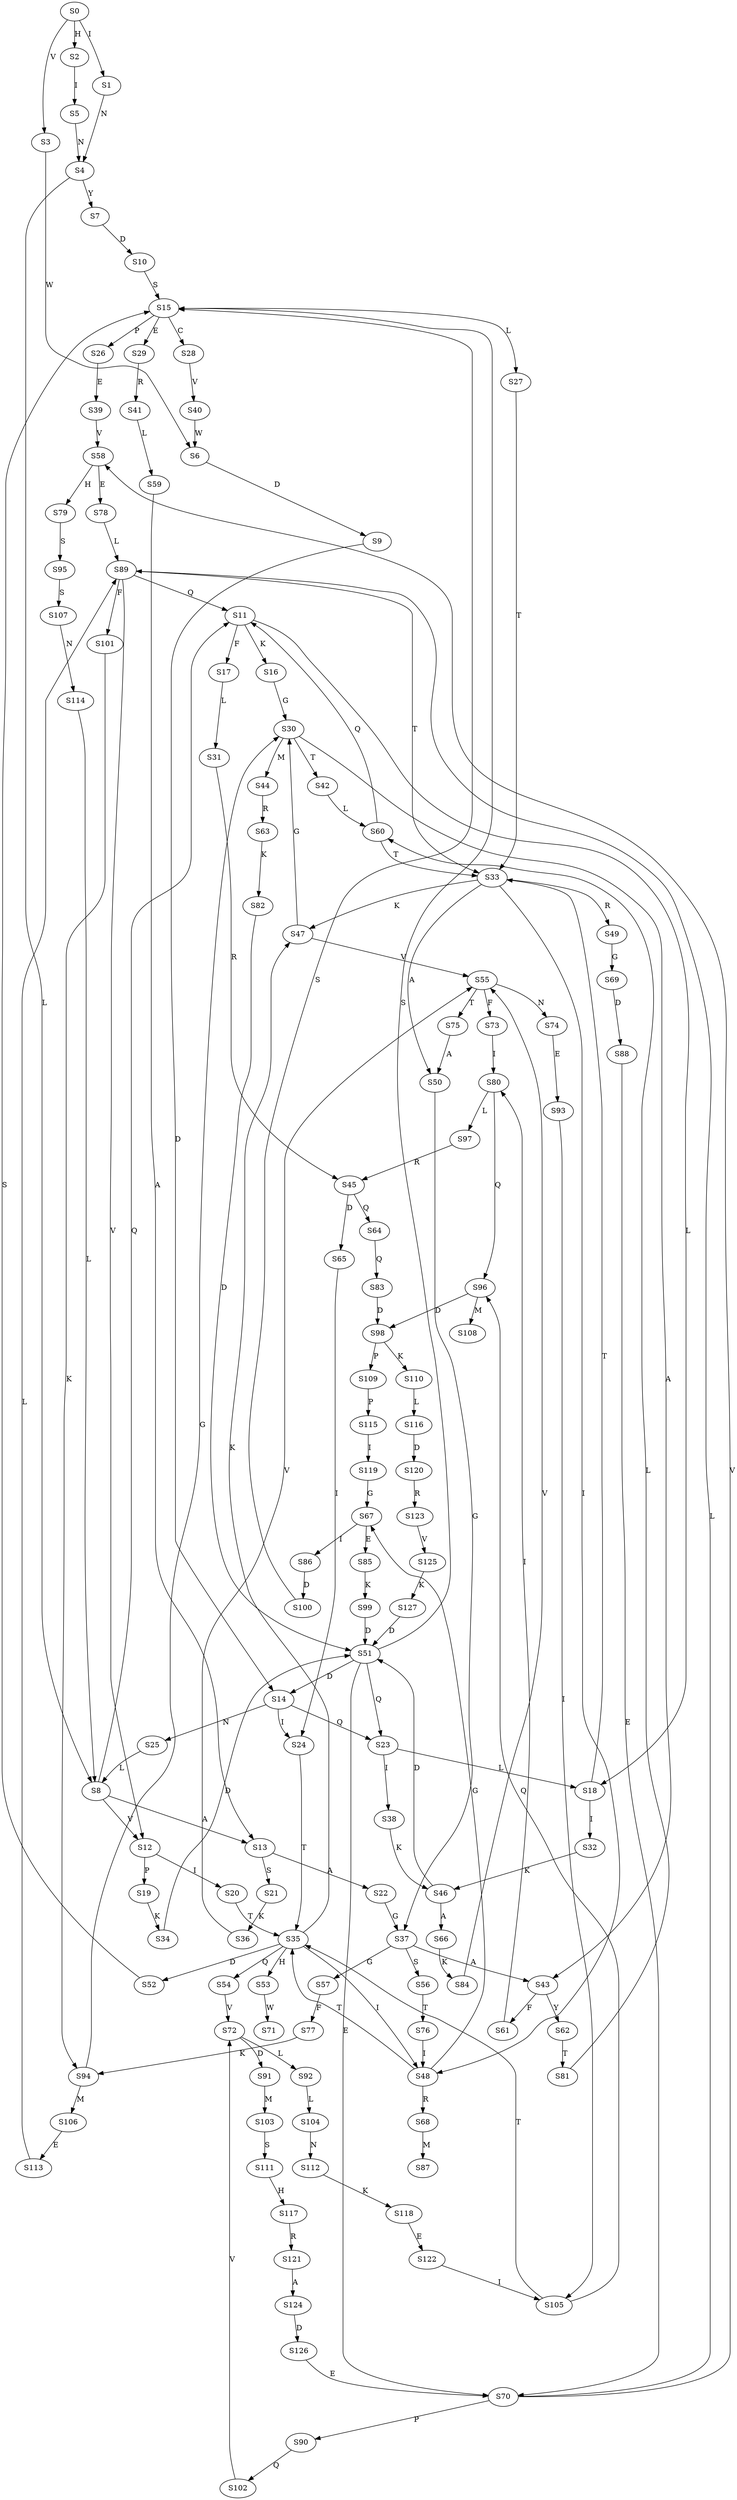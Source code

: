 strict digraph  {
	S0 -> S1 [ label = I ];
	S0 -> S2 [ label = H ];
	S0 -> S3 [ label = V ];
	S1 -> S4 [ label = N ];
	S2 -> S5 [ label = I ];
	S3 -> S6 [ label = W ];
	S4 -> S7 [ label = Y ];
	S4 -> S8 [ label = L ];
	S5 -> S4 [ label = N ];
	S6 -> S9 [ label = D ];
	S7 -> S10 [ label = D ];
	S8 -> S11 [ label = Q ];
	S8 -> S12 [ label = V ];
	S8 -> S13 [ label = A ];
	S9 -> S14 [ label = D ];
	S10 -> S15 [ label = S ];
	S11 -> S16 [ label = K ];
	S11 -> S17 [ label = F ];
	S11 -> S18 [ label = L ];
	S12 -> S19 [ label = P ];
	S12 -> S20 [ label = I ];
	S13 -> S21 [ label = S ];
	S13 -> S22 [ label = A ];
	S14 -> S23 [ label = Q ];
	S14 -> S24 [ label = I ];
	S14 -> S25 [ label = N ];
	S15 -> S26 [ label = P ];
	S15 -> S27 [ label = L ];
	S15 -> S28 [ label = C ];
	S15 -> S29 [ label = E ];
	S16 -> S30 [ label = G ];
	S17 -> S31 [ label = L ];
	S18 -> S32 [ label = I ];
	S18 -> S33 [ label = T ];
	S19 -> S34 [ label = K ];
	S20 -> S35 [ label = T ];
	S21 -> S36 [ label = K ];
	S22 -> S37 [ label = G ];
	S23 -> S38 [ label = I ];
	S23 -> S18 [ label = L ];
	S24 -> S35 [ label = T ];
	S25 -> S8 [ label = L ];
	S26 -> S39 [ label = E ];
	S27 -> S33 [ label = T ];
	S28 -> S40 [ label = V ];
	S29 -> S41 [ label = R ];
	S30 -> S42 [ label = T ];
	S30 -> S43 [ label = A ];
	S30 -> S44 [ label = M ];
	S31 -> S45 [ label = R ];
	S32 -> S46 [ label = K ];
	S33 -> S47 [ label = K ];
	S33 -> S48 [ label = I ];
	S33 -> S49 [ label = R ];
	S33 -> S50 [ label = A ];
	S34 -> S51 [ label = D ];
	S35 -> S47 [ label = K ];
	S35 -> S52 [ label = D ];
	S35 -> S53 [ label = H ];
	S35 -> S48 [ label = I ];
	S35 -> S54 [ label = Q ];
	S36 -> S55 [ label = V ];
	S37 -> S43 [ label = A ];
	S37 -> S56 [ label = S ];
	S37 -> S57 [ label = G ];
	S38 -> S46 [ label = K ];
	S39 -> S58 [ label = V ];
	S40 -> S6 [ label = W ];
	S41 -> S59 [ label = L ];
	S42 -> S60 [ label = L ];
	S43 -> S61 [ label = F ];
	S43 -> S62 [ label = Y ];
	S44 -> S63 [ label = R ];
	S45 -> S64 [ label = Q ];
	S45 -> S65 [ label = D ];
	S46 -> S66 [ label = A ];
	S46 -> S51 [ label = D ];
	S47 -> S55 [ label = V ];
	S47 -> S30 [ label = G ];
	S48 -> S35 [ label = T ];
	S48 -> S67 [ label = G ];
	S48 -> S68 [ label = R ];
	S49 -> S69 [ label = G ];
	S50 -> S37 [ label = G ];
	S51 -> S23 [ label = Q ];
	S51 -> S70 [ label = E ];
	S51 -> S15 [ label = S ];
	S51 -> S14 [ label = D ];
	S52 -> S15 [ label = S ];
	S53 -> S71 [ label = W ];
	S54 -> S72 [ label = V ];
	S55 -> S73 [ label = F ];
	S55 -> S74 [ label = N ];
	S55 -> S75 [ label = T ];
	S56 -> S76 [ label = T ];
	S57 -> S77 [ label = F ];
	S58 -> S78 [ label = E ];
	S58 -> S79 [ label = H ];
	S59 -> S13 [ label = A ];
	S60 -> S33 [ label = T ];
	S60 -> S11 [ label = Q ];
	S61 -> S80 [ label = I ];
	S62 -> S81 [ label = T ];
	S63 -> S82 [ label = K ];
	S64 -> S83 [ label = Q ];
	S65 -> S24 [ label = I ];
	S66 -> S84 [ label = K ];
	S67 -> S85 [ label = E ];
	S67 -> S86 [ label = I ];
	S68 -> S87 [ label = M ];
	S69 -> S88 [ label = D ];
	S70 -> S89 [ label = L ];
	S70 -> S58 [ label = V ];
	S70 -> S90 [ label = P ];
	S72 -> S91 [ label = D ];
	S72 -> S92 [ label = L ];
	S73 -> S80 [ label = I ];
	S74 -> S93 [ label = E ];
	S75 -> S50 [ label = A ];
	S76 -> S48 [ label = I ];
	S77 -> S94 [ label = K ];
	S78 -> S89 [ label = L ];
	S79 -> S95 [ label = S ];
	S80 -> S96 [ label = Q ];
	S80 -> S97 [ label = L ];
	S81 -> S60 [ label = L ];
	S82 -> S51 [ label = D ];
	S83 -> S98 [ label = D ];
	S84 -> S55 [ label = V ];
	S85 -> S99 [ label = K ];
	S86 -> S100 [ label = D ];
	S88 -> S70 [ label = E ];
	S89 -> S33 [ label = T ];
	S89 -> S11 [ label = Q ];
	S89 -> S12 [ label = V ];
	S89 -> S101 [ label = F ];
	S90 -> S102 [ label = Q ];
	S91 -> S103 [ label = M ];
	S92 -> S104 [ label = L ];
	S93 -> S105 [ label = I ];
	S94 -> S30 [ label = G ];
	S94 -> S106 [ label = M ];
	S95 -> S107 [ label = S ];
	S96 -> S108 [ label = M ];
	S96 -> S98 [ label = D ];
	S97 -> S45 [ label = R ];
	S98 -> S109 [ label = P ];
	S98 -> S110 [ label = K ];
	S99 -> S51 [ label = D ];
	S100 -> S15 [ label = S ];
	S101 -> S94 [ label = K ];
	S102 -> S72 [ label = V ];
	S103 -> S111 [ label = S ];
	S104 -> S112 [ label = N ];
	S105 -> S35 [ label = T ];
	S105 -> S96 [ label = Q ];
	S106 -> S113 [ label = E ];
	S107 -> S114 [ label = N ];
	S109 -> S115 [ label = P ];
	S110 -> S116 [ label = L ];
	S111 -> S117 [ label = H ];
	S112 -> S118 [ label = K ];
	S113 -> S89 [ label = L ];
	S114 -> S8 [ label = L ];
	S115 -> S119 [ label = I ];
	S116 -> S120 [ label = D ];
	S117 -> S121 [ label = R ];
	S118 -> S122 [ label = E ];
	S119 -> S67 [ label = G ];
	S120 -> S123 [ label = R ];
	S121 -> S124 [ label = A ];
	S122 -> S105 [ label = I ];
	S123 -> S125 [ label = V ];
	S124 -> S126 [ label = D ];
	S125 -> S127 [ label = K ];
	S126 -> S70 [ label = E ];
	S127 -> S51 [ label = D ];
}
